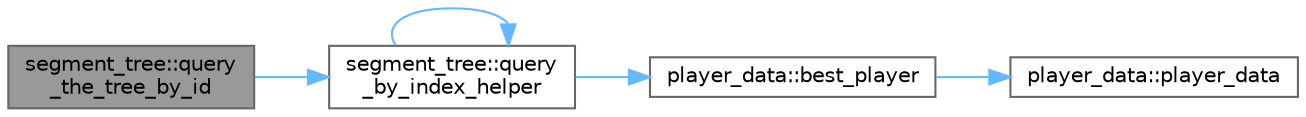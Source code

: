 digraph "segment_tree::query_the_tree_by_id"
{
 // LATEX_PDF_SIZE
  bgcolor="transparent";
  edge [fontname=Helvetica,fontsize=10,labelfontname=Helvetica,labelfontsize=10];
  node [fontname=Helvetica,fontsize=10,shape=box,height=0.2,width=0.4];
  rankdir="LR";
  Node1 [id="Node000001",label="segment_tree::query\l_the_tree_by_id",height=0.2,width=0.4,color="gray40", fillcolor="grey60", style="filled", fontcolor="black",tooltip=" "];
  Node1 -> Node2 [id="edge5_Node000001_Node000002",color="steelblue1",style="solid",tooltip=" "];
  Node2 [id="Node000002",label="segment_tree::query\l_by_index_helper",height=0.2,width=0.4,color="grey40", fillcolor="white", style="filled",URL="$classsegment__tree.html#a7cc29c28b2e9151ee919b1477d9cdd0c",tooltip=" "];
  Node2 -> Node3 [id="edge6_Node000002_Node000003",color="steelblue1",style="solid",tooltip=" "];
  Node3 [id="Node000003",label="player_data::best_player",height=0.2,width=0.4,color="grey40", fillcolor="white", style="filled",URL="$classplayer__data.html#a81e902efa5c509eb547d8c97ef2a56da",tooltip=" "];
  Node3 -> Node4 [id="edge7_Node000003_Node000004",color="steelblue1",style="solid",tooltip=" "];
  Node4 [id="Node000004",label="player_data::player_data",height=0.2,width=0.4,color="grey40", fillcolor="white", style="filled",URL="$classplayer__data.html#a752ca599cc2a2f7a92b49ca838610ab5",tooltip=" "];
  Node2 -> Node2 [id="edge8_Node000002_Node000002",color="steelblue1",style="solid",tooltip=" "];
}
